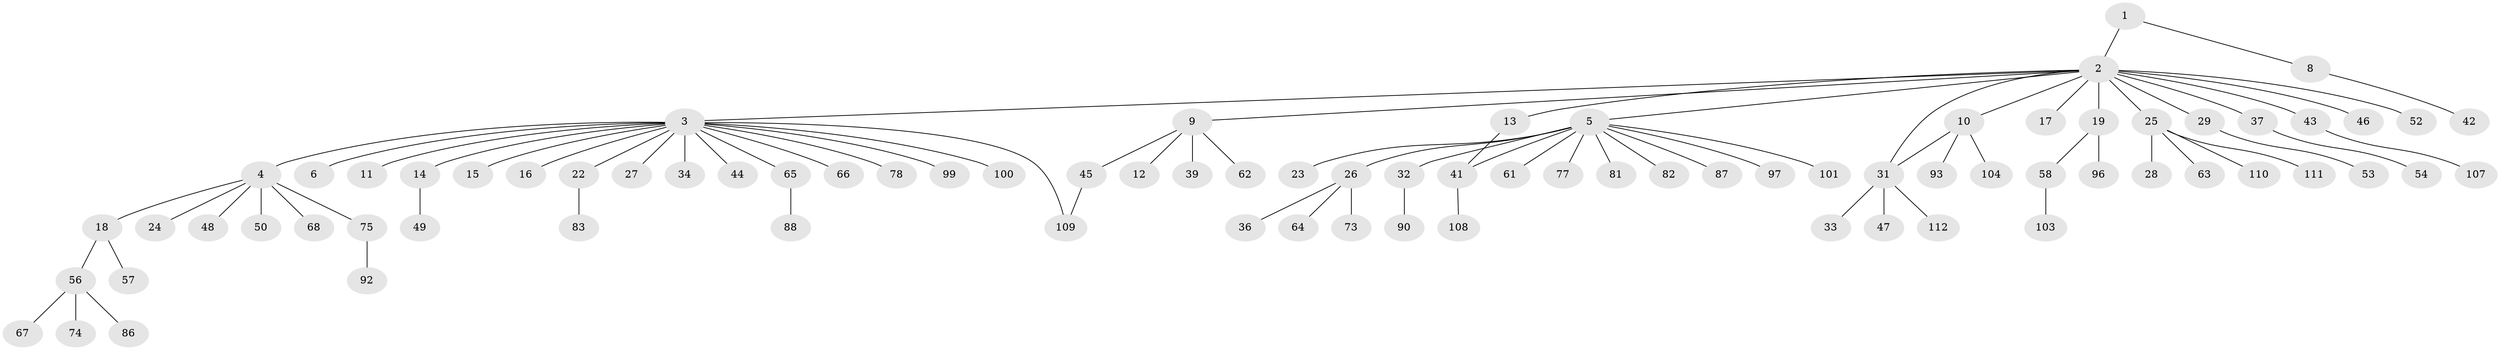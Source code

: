 // Generated by graph-tools (version 1.1) at 2025/23/03/03/25 07:23:49]
// undirected, 84 vertices, 86 edges
graph export_dot {
graph [start="1"]
  node [color=gray90,style=filled];
  1;
  2 [super="+98"];
  3 [super="+7"];
  4 [super="+30"];
  5 [super="+51"];
  6;
  8 [super="+59"];
  9 [super="+40"];
  10 [super="+85"];
  11;
  12;
  13 [super="+105"];
  14 [super="+60"];
  15;
  16;
  17 [super="+69"];
  18 [super="+21"];
  19 [super="+20"];
  22 [super="+35"];
  23;
  24;
  25 [super="+76"];
  26 [super="+91"];
  27;
  28;
  29;
  31 [super="+89"];
  32;
  33;
  34 [super="+38"];
  36;
  37;
  39 [super="+79"];
  41 [super="+70"];
  42;
  43 [super="+102"];
  44;
  45 [super="+95"];
  46;
  47;
  48;
  49;
  50;
  52;
  53;
  54 [super="+55"];
  56 [super="+72"];
  57;
  58 [super="+106"];
  61;
  62;
  63;
  64 [super="+71"];
  65;
  66;
  67;
  68;
  73 [super="+80"];
  74;
  75;
  77;
  78;
  81;
  82;
  83 [super="+84"];
  86;
  87;
  88;
  90;
  92 [super="+94"];
  93;
  96;
  97;
  99;
  100;
  101;
  103;
  104;
  107;
  108;
  109;
  110;
  111;
  112;
  1 -- 2;
  1 -- 8;
  2 -- 3;
  2 -- 5;
  2 -- 9;
  2 -- 10;
  2 -- 13;
  2 -- 17;
  2 -- 19;
  2 -- 25;
  2 -- 29;
  2 -- 31;
  2 -- 37;
  2 -- 43;
  2 -- 46;
  2 -- 52;
  3 -- 4;
  3 -- 6;
  3 -- 11;
  3 -- 14;
  3 -- 15;
  3 -- 16;
  3 -- 22;
  3 -- 27;
  3 -- 44;
  3 -- 66;
  3 -- 78;
  3 -- 100;
  3 -- 109;
  3 -- 99;
  3 -- 65;
  3 -- 34;
  4 -- 18;
  4 -- 24;
  4 -- 48;
  4 -- 50;
  4 -- 68;
  4 -- 75;
  5 -- 23;
  5 -- 26;
  5 -- 32;
  5 -- 61;
  5 -- 77;
  5 -- 81;
  5 -- 82;
  5 -- 87;
  5 -- 97;
  5 -- 101;
  5 -- 41;
  8 -- 42;
  9 -- 12;
  9 -- 39;
  9 -- 45;
  9 -- 62;
  10 -- 104;
  10 -- 93;
  10 -- 31;
  13 -- 41;
  14 -- 49;
  18 -- 56;
  18 -- 57;
  19 -- 58;
  19 -- 96;
  22 -- 83;
  25 -- 28;
  25 -- 63;
  25 -- 110;
  25 -- 111;
  26 -- 36;
  26 -- 64;
  26 -- 73;
  29 -- 53;
  31 -- 33;
  31 -- 47;
  31 -- 112;
  32 -- 90;
  37 -- 54;
  41 -- 108;
  43 -- 107;
  45 -- 109;
  56 -- 67;
  56 -- 86;
  56 -- 74;
  58 -- 103;
  65 -- 88;
  75 -- 92;
}
